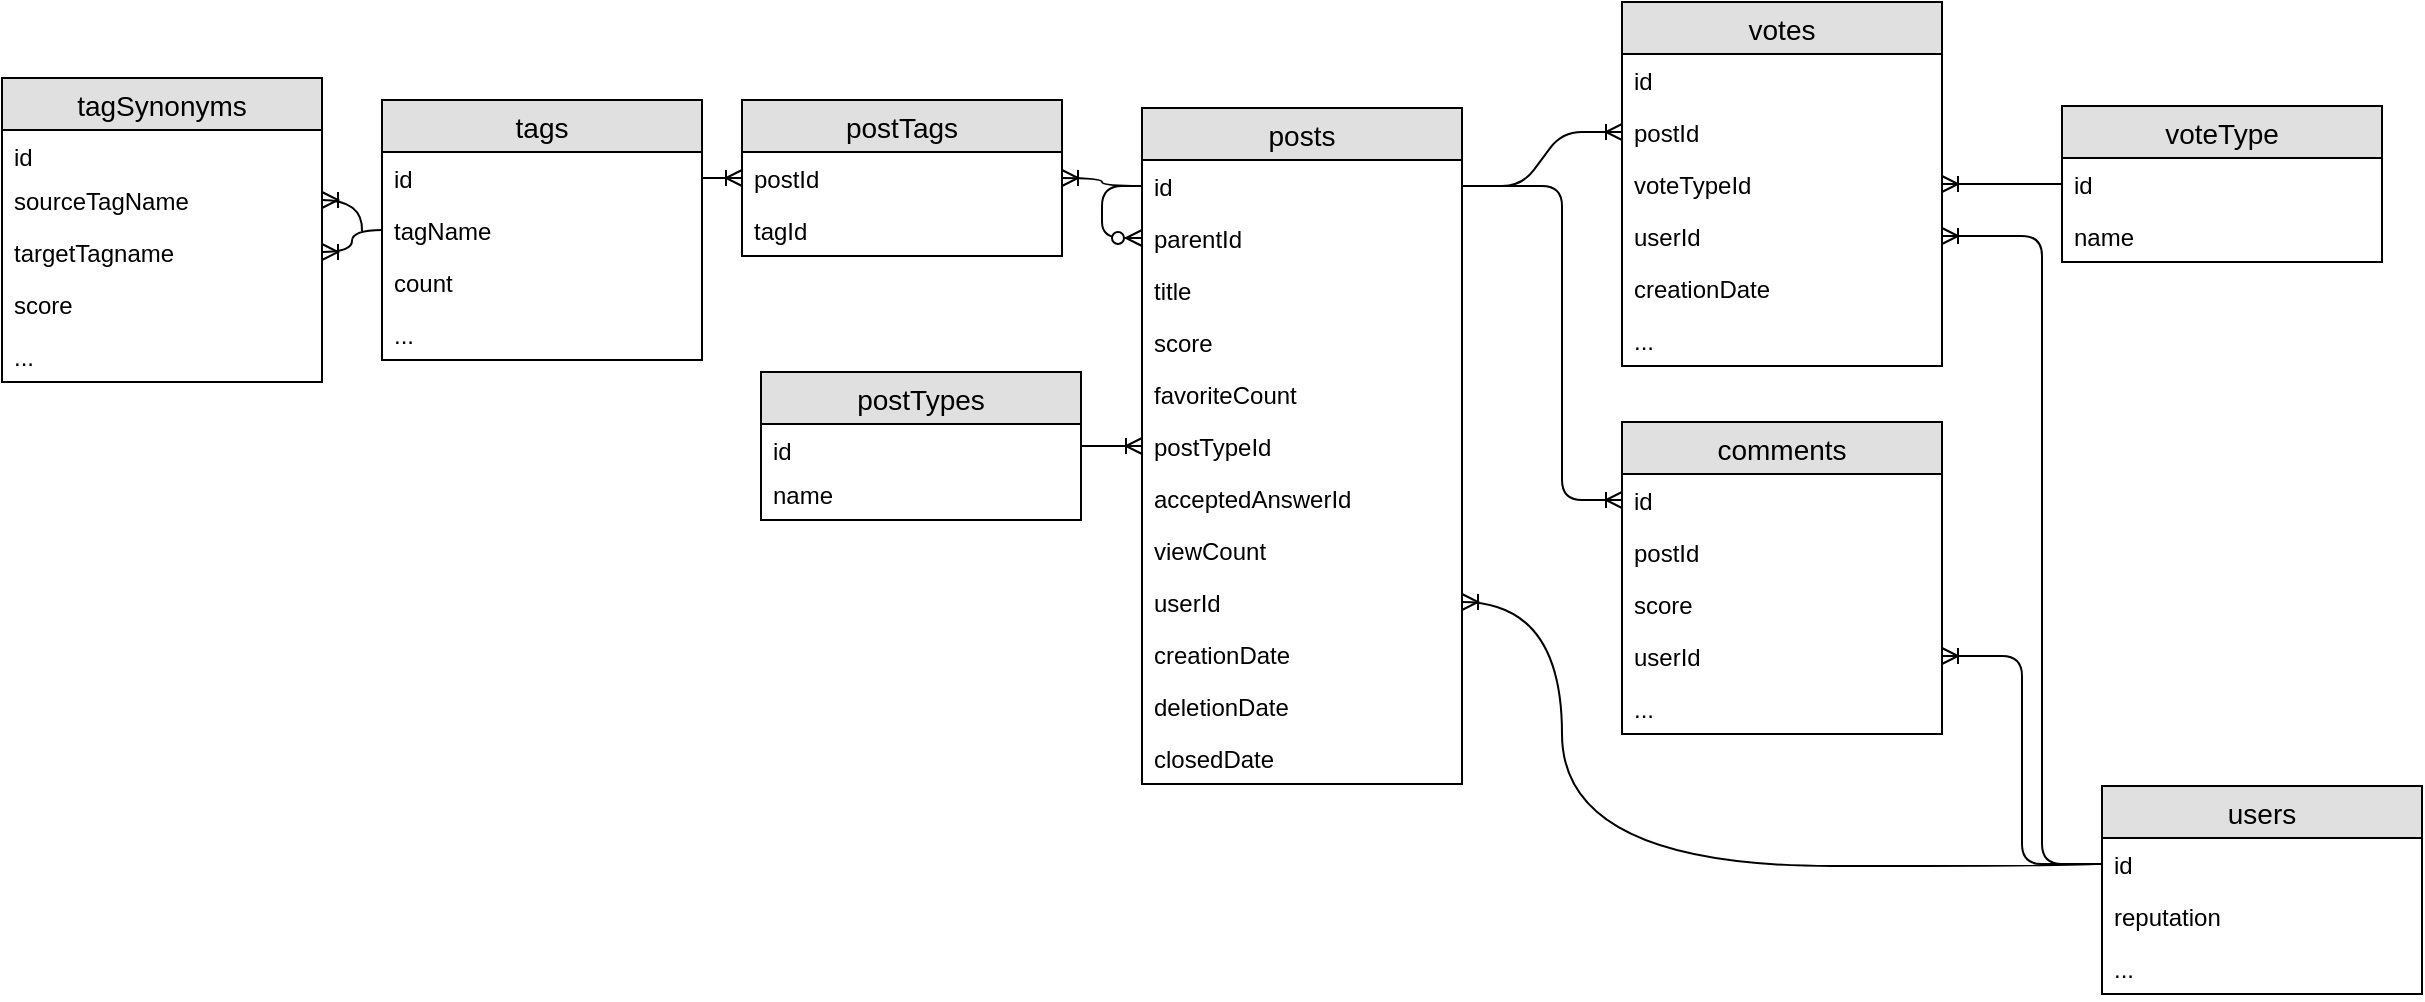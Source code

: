 <mxfile version="10.5.0" type="device"><diagram id="tFaCAAkXEermC74zBdfJ" name="Page-1"><mxGraphModel dx="2285" dy="908" grid="1" gridSize="10" guides="1" tooltips="1" connect="1" arrows="1" fold="1" page="1" pageScale="1" pageWidth="850" pageHeight="1100" math="0" shadow="0"><root><mxCell id="0"/><mxCell id="1" parent="0"/><mxCell id="hvu1UkXmNeSk4q7vdPGP-1" value="posts" style="swimlane;fontStyle=0;childLayout=stackLayout;horizontal=1;startSize=26;fillColor=#e0e0e0;horizontalStack=0;resizeParent=1;resizeParentMax=0;resizeLast=0;collapsible=1;marginBottom=0;swimlaneFillColor=#ffffff;align=center;fontSize=14;" vertex="1" parent="1"><mxGeometry x="60" y="364" width="160" height="338" as="geometry"/></mxCell><mxCell id="hvu1UkXmNeSk4q7vdPGP-2" value="id" style="text;strokeColor=none;fillColor=none;spacingLeft=4;spacingRight=4;overflow=hidden;rotatable=0;points=[[0,0.5],[1,0.5]];portConstraint=eastwest;fontSize=12;" vertex="1" parent="hvu1UkXmNeSk4q7vdPGP-1"><mxGeometry y="26" width="160" height="26" as="geometry"/></mxCell><mxCell id="hvu1UkXmNeSk4q7vdPGP-51" value="parentId" style="text;strokeColor=none;fillColor=none;spacingLeft=4;spacingRight=4;overflow=hidden;rotatable=0;points=[[0,0.5],[1,0.5]];portConstraint=eastwest;fontSize=12;" vertex="1" parent="hvu1UkXmNeSk4q7vdPGP-1"><mxGeometry y="52" width="160" height="26" as="geometry"/></mxCell><mxCell id="hvu1UkXmNeSk4q7vdPGP-61" value="title" style="text;strokeColor=none;fillColor=none;spacingLeft=4;spacingRight=4;overflow=hidden;rotatable=0;points=[[0,0.5],[1,0.5]];portConstraint=eastwest;fontSize=12;" vertex="1" parent="hvu1UkXmNeSk4q7vdPGP-1"><mxGeometry y="78" width="160" height="26" as="geometry"/></mxCell><mxCell id="hvu1UkXmNeSk4q7vdPGP-55" value="score" style="text;strokeColor=none;fillColor=none;spacingLeft=4;spacingRight=4;overflow=hidden;rotatable=0;points=[[0,0.5],[1,0.5]];portConstraint=eastwest;fontSize=12;" vertex="1" parent="hvu1UkXmNeSk4q7vdPGP-1"><mxGeometry y="104" width="160" height="26" as="geometry"/></mxCell><mxCell id="hvu1UkXmNeSk4q7vdPGP-63" value="favoriteCount" style="text;strokeColor=none;fillColor=none;spacingLeft=4;spacingRight=4;overflow=hidden;rotatable=0;points=[[0,0.5],[1,0.5]];portConstraint=eastwest;fontSize=12;" vertex="1" parent="hvu1UkXmNeSk4q7vdPGP-1"><mxGeometry y="130" width="160" height="26" as="geometry"/></mxCell><mxCell id="hvu1UkXmNeSk4q7vdPGP-3" value="postTypeId" style="text;strokeColor=none;fillColor=none;spacingLeft=4;spacingRight=4;overflow=hidden;rotatable=0;points=[[0,0.5],[1,0.5]];portConstraint=eastwest;fontSize=12;" vertex="1" parent="hvu1UkXmNeSk4q7vdPGP-1"><mxGeometry y="156" width="160" height="26" as="geometry"/></mxCell><mxCell id="hvu1UkXmNeSk4q7vdPGP-4" value="acceptedAnswerId" style="text;strokeColor=none;fillColor=none;spacingLeft=4;spacingRight=4;overflow=hidden;rotatable=0;points=[[0,0.5],[1,0.5]];portConstraint=eastwest;fontSize=12;" vertex="1" parent="hvu1UkXmNeSk4q7vdPGP-1"><mxGeometry y="182" width="160" height="26" as="geometry"/></mxCell><mxCell id="hvu1UkXmNeSk4q7vdPGP-52" value="viewCount" style="text;strokeColor=none;fillColor=none;spacingLeft=4;spacingRight=4;overflow=hidden;rotatable=0;points=[[0,0.5],[1,0.5]];portConstraint=eastwest;fontSize=12;" vertex="1" parent="hvu1UkXmNeSk4q7vdPGP-1"><mxGeometry y="208" width="160" height="26" as="geometry"/></mxCell><mxCell id="hvu1UkXmNeSk4q7vdPGP-56" value="userId" style="text;strokeColor=none;fillColor=none;spacingLeft=4;spacingRight=4;overflow=hidden;rotatable=0;points=[[0,0.5],[1,0.5]];portConstraint=eastwest;fontSize=12;" vertex="1" parent="hvu1UkXmNeSk4q7vdPGP-1"><mxGeometry y="234" width="160" height="26" as="geometry"/></mxCell><mxCell id="hvu1UkXmNeSk4q7vdPGP-53" value="creationDate" style="text;strokeColor=none;fillColor=none;spacingLeft=4;spacingRight=4;overflow=hidden;rotatable=0;points=[[0,0.5],[1,0.5]];portConstraint=eastwest;fontSize=12;" vertex="1" parent="hvu1UkXmNeSk4q7vdPGP-1"><mxGeometry y="260" width="160" height="26" as="geometry"/></mxCell><mxCell id="hvu1UkXmNeSk4q7vdPGP-54" value="deletionDate" style="text;strokeColor=none;fillColor=none;spacingLeft=4;spacingRight=4;overflow=hidden;rotatable=0;points=[[0,0.5],[1,0.5]];portConstraint=eastwest;fontSize=12;" vertex="1" parent="hvu1UkXmNeSk4q7vdPGP-1"><mxGeometry y="286" width="160" height="26" as="geometry"/></mxCell><mxCell id="hvu1UkXmNeSk4q7vdPGP-59" value="" style="edgeStyle=elbowEdgeStyle;fontSize=12;html=1;endArrow=ERzeroToMany;endFill=1;entryX=0;entryY=0.5;entryDx=0;entryDy=0;exitX=0;exitY=0.5;exitDx=0;exitDy=0;" edge="1" parent="hvu1UkXmNeSk4q7vdPGP-1" source="hvu1UkXmNeSk4q7vdPGP-2" target="hvu1UkXmNeSk4q7vdPGP-51"><mxGeometry width="100" height="100" relative="1" as="geometry"><mxPoint x="-340" y="96" as="sourcePoint"/><mxPoint x="-240" y="-4" as="targetPoint"/><Array as="points"><mxPoint x="-20" y="56"/></Array></mxGeometry></mxCell><mxCell id="hvu1UkXmNeSk4q7vdPGP-62" value="closedDate" style="text;strokeColor=none;fillColor=none;spacingLeft=4;spacingRight=4;overflow=hidden;rotatable=0;points=[[0,0.5],[1,0.5]];portConstraint=eastwest;fontSize=12;" vertex="1" parent="hvu1UkXmNeSk4q7vdPGP-1"><mxGeometry y="312" width="160" height="26" as="geometry"/></mxCell><mxCell id="hvu1UkXmNeSk4q7vdPGP-5" value="postTags" style="swimlane;fontStyle=0;childLayout=stackLayout;horizontal=1;startSize=26;fillColor=#e0e0e0;horizontalStack=0;resizeParent=1;resizeParentMax=0;resizeLast=0;collapsible=1;marginBottom=0;swimlaneFillColor=#ffffff;align=center;fontSize=14;" vertex="1" parent="1"><mxGeometry x="-140" y="360" width="160" height="78" as="geometry"/></mxCell><mxCell id="hvu1UkXmNeSk4q7vdPGP-6" value="postId" style="text;strokeColor=none;fillColor=none;spacingLeft=4;spacingRight=4;overflow=hidden;rotatable=0;points=[[0,0.5],[1,0.5]];portConstraint=eastwest;fontSize=12;" vertex="1" parent="hvu1UkXmNeSk4q7vdPGP-5"><mxGeometry y="26" width="160" height="26" as="geometry"/></mxCell><mxCell id="hvu1UkXmNeSk4q7vdPGP-7" value="tagId" style="text;strokeColor=none;fillColor=none;spacingLeft=4;spacingRight=4;overflow=hidden;rotatable=0;points=[[0,0.5],[1,0.5]];portConstraint=eastwest;fontSize=12;" vertex="1" parent="hvu1UkXmNeSk4q7vdPGP-5"><mxGeometry y="52" width="160" height="26" as="geometry"/></mxCell><mxCell id="hvu1UkXmNeSk4q7vdPGP-9" value="users" style="swimlane;fontStyle=0;childLayout=stackLayout;horizontal=1;startSize=26;fillColor=#e0e0e0;horizontalStack=0;resizeParent=1;resizeParentMax=0;resizeLast=0;collapsible=1;marginBottom=0;swimlaneFillColor=#ffffff;align=center;fontSize=14;" vertex="1" parent="1"><mxGeometry x="540" y="703" width="160" height="104" as="geometry"/></mxCell><mxCell id="hvu1UkXmNeSk4q7vdPGP-10" value="id" style="text;strokeColor=none;fillColor=none;spacingLeft=4;spacingRight=4;overflow=hidden;rotatable=0;points=[[0,0.5],[1,0.5]];portConstraint=eastwest;fontSize=12;" vertex="1" parent="hvu1UkXmNeSk4q7vdPGP-9"><mxGeometry y="26" width="160" height="26" as="geometry"/></mxCell><mxCell id="hvu1UkXmNeSk4q7vdPGP-11" value="reputation" style="text;strokeColor=none;fillColor=none;spacingLeft=4;spacingRight=4;overflow=hidden;rotatable=0;points=[[0,0.5],[1,0.5]];portConstraint=eastwest;fontSize=12;" vertex="1" parent="hvu1UkXmNeSk4q7vdPGP-9"><mxGeometry y="52" width="160" height="26" as="geometry"/></mxCell><mxCell id="hvu1UkXmNeSk4q7vdPGP-12" value="..." style="text;strokeColor=none;fillColor=none;spacingLeft=4;spacingRight=4;overflow=hidden;rotatable=0;points=[[0,0.5],[1,0.5]];portConstraint=eastwest;fontSize=12;" vertex="1" parent="hvu1UkXmNeSk4q7vdPGP-9"><mxGeometry y="78" width="160" height="26" as="geometry"/></mxCell><mxCell id="hvu1UkXmNeSk4q7vdPGP-13" value="comments" style="swimlane;fontStyle=0;childLayout=stackLayout;horizontal=1;startSize=26;fillColor=#e0e0e0;horizontalStack=0;resizeParent=1;resizeParentMax=0;resizeLast=0;collapsible=1;marginBottom=0;swimlaneFillColor=#ffffff;align=center;fontSize=14;" vertex="1" parent="1"><mxGeometry x="300" y="521" width="160" height="156" as="geometry"/></mxCell><mxCell id="hvu1UkXmNeSk4q7vdPGP-14" value="id" style="text;strokeColor=none;fillColor=none;spacingLeft=4;spacingRight=4;overflow=hidden;rotatable=0;points=[[0,0.5],[1,0.5]];portConstraint=eastwest;fontSize=12;" vertex="1" parent="hvu1UkXmNeSk4q7vdPGP-13"><mxGeometry y="26" width="160" height="26" as="geometry"/></mxCell><mxCell id="hvu1UkXmNeSk4q7vdPGP-81" value="postId" style="text;strokeColor=none;fillColor=none;spacingLeft=4;spacingRight=4;overflow=hidden;rotatable=0;points=[[0,0.5],[1,0.5]];portConstraint=eastwest;fontSize=12;" vertex="1" parent="hvu1UkXmNeSk4q7vdPGP-13"><mxGeometry y="52" width="160" height="26" as="geometry"/></mxCell><mxCell id="hvu1UkXmNeSk4q7vdPGP-15" value="score" style="text;strokeColor=none;fillColor=none;spacingLeft=4;spacingRight=4;overflow=hidden;rotatable=0;points=[[0,0.5],[1,0.5]];portConstraint=eastwest;fontSize=12;" vertex="1" parent="hvu1UkXmNeSk4q7vdPGP-13"><mxGeometry y="78" width="160" height="26" as="geometry"/></mxCell><mxCell id="hvu1UkXmNeSk4q7vdPGP-83" value="userId" style="text;strokeColor=none;fillColor=none;spacingLeft=4;spacingRight=4;overflow=hidden;rotatable=0;points=[[0,0.5],[1,0.5]];portConstraint=eastwest;fontSize=12;" vertex="1" parent="hvu1UkXmNeSk4q7vdPGP-13"><mxGeometry y="104" width="160" height="26" as="geometry"/></mxCell><mxCell id="hvu1UkXmNeSk4q7vdPGP-16" value="..." style="text;strokeColor=none;fillColor=none;spacingLeft=4;spacingRight=4;overflow=hidden;rotatable=0;points=[[0,0.5],[1,0.5]];portConstraint=eastwest;fontSize=12;" vertex="1" parent="hvu1UkXmNeSk4q7vdPGP-13"><mxGeometry y="130" width="160" height="26" as="geometry"/></mxCell><mxCell id="hvu1UkXmNeSk4q7vdPGP-17" value="tags" style="swimlane;fontStyle=0;childLayout=stackLayout;horizontal=1;startSize=26;fillColor=#e0e0e0;horizontalStack=0;resizeParent=1;resizeParentMax=0;resizeLast=0;collapsible=1;marginBottom=0;swimlaneFillColor=#ffffff;align=center;fontSize=14;" vertex="1" parent="1"><mxGeometry x="-320" y="360" width="160" height="130" as="geometry"/></mxCell><mxCell id="hvu1UkXmNeSk4q7vdPGP-18" value="id" style="text;strokeColor=none;fillColor=none;spacingLeft=4;spacingRight=4;overflow=hidden;rotatable=0;points=[[0,0.5],[1,0.5]];portConstraint=eastwest;fontSize=12;" vertex="1" parent="hvu1UkXmNeSk4q7vdPGP-17"><mxGeometry y="26" width="160" height="26" as="geometry"/></mxCell><mxCell id="hvu1UkXmNeSk4q7vdPGP-19" value="tagName" style="text;strokeColor=none;fillColor=none;spacingLeft=4;spacingRight=4;overflow=hidden;rotatable=0;points=[[0,0.5],[1,0.5]];portConstraint=eastwest;fontSize=12;" vertex="1" parent="hvu1UkXmNeSk4q7vdPGP-17"><mxGeometry y="52" width="160" height="26" as="geometry"/></mxCell><mxCell id="hvu1UkXmNeSk4q7vdPGP-20" value="count" style="text;strokeColor=none;fillColor=none;spacingLeft=4;spacingRight=4;overflow=hidden;rotatable=0;points=[[0,0.5],[1,0.5]];portConstraint=eastwest;fontSize=12;" vertex="1" parent="hvu1UkXmNeSk4q7vdPGP-17"><mxGeometry y="78" width="160" height="26" as="geometry"/></mxCell><mxCell id="hvu1UkXmNeSk4q7vdPGP-23" value="..." style="text;strokeColor=none;fillColor=none;spacingLeft=4;spacingRight=4;overflow=hidden;rotatable=0;points=[[0,0.5],[1,0.5]];portConstraint=eastwest;fontSize=12;" vertex="1" parent="hvu1UkXmNeSk4q7vdPGP-17"><mxGeometry y="104" width="160" height="26" as="geometry"/></mxCell><mxCell id="hvu1UkXmNeSk4q7vdPGP-24" value="tagSynonyms" style="swimlane;fontStyle=0;childLayout=stackLayout;horizontal=1;startSize=26;fillColor=#e0e0e0;horizontalStack=0;resizeParent=1;resizeParentMax=0;resizeLast=0;collapsible=1;marginBottom=0;swimlaneFillColor=#ffffff;align=center;fontSize=14;" vertex="1" parent="1"><mxGeometry x="-510" y="349" width="160" height="152" as="geometry"/></mxCell><mxCell id="hvu1UkXmNeSk4q7vdPGP-25" value="id" style="text;strokeColor=none;fillColor=none;spacingLeft=4;spacingRight=4;overflow=hidden;rotatable=0;points=[[0,0.5],[1,0.5]];portConstraint=eastwest;fontSize=12;" vertex="1" parent="hvu1UkXmNeSk4q7vdPGP-24"><mxGeometry y="26" width="160" height="22" as="geometry"/></mxCell><mxCell id="hvu1UkXmNeSk4q7vdPGP-26" value="sourceTagName" style="text;strokeColor=none;fillColor=none;spacingLeft=4;spacingRight=4;overflow=hidden;rotatable=0;points=[[0,0.5],[1,0.5]];portConstraint=eastwest;fontSize=12;" vertex="1" parent="hvu1UkXmNeSk4q7vdPGP-24"><mxGeometry y="48" width="160" height="26" as="geometry"/></mxCell><mxCell id="hvu1UkXmNeSk4q7vdPGP-27" value="targetTagname" style="text;strokeColor=none;fillColor=none;spacingLeft=4;spacingRight=4;overflow=hidden;rotatable=0;points=[[0,0.5],[1,0.5]];portConstraint=eastwest;fontSize=12;" vertex="1" parent="hvu1UkXmNeSk4q7vdPGP-24"><mxGeometry y="74" width="160" height="26" as="geometry"/></mxCell><mxCell id="hvu1UkXmNeSk4q7vdPGP-28" value="score" style="text;strokeColor=none;fillColor=none;spacingLeft=4;spacingRight=4;overflow=hidden;rotatable=0;points=[[0,0.5],[1,0.5]];portConstraint=eastwest;fontSize=12;" vertex="1" parent="hvu1UkXmNeSk4q7vdPGP-24"><mxGeometry y="100" width="160" height="26" as="geometry"/></mxCell><mxCell id="hvu1UkXmNeSk4q7vdPGP-64" value="..." style="text;strokeColor=none;fillColor=none;spacingLeft=4;spacingRight=4;overflow=hidden;rotatable=0;points=[[0,0.5],[1,0.5]];portConstraint=eastwest;fontSize=12;" vertex="1" parent="hvu1UkXmNeSk4q7vdPGP-24"><mxGeometry y="126" width="160" height="26" as="geometry"/></mxCell><mxCell id="hvu1UkXmNeSk4q7vdPGP-29" value="votes" style="swimlane;fontStyle=0;childLayout=stackLayout;horizontal=1;startSize=26;fillColor=#e0e0e0;horizontalStack=0;resizeParent=1;resizeParentMax=0;resizeLast=0;collapsible=1;marginBottom=0;swimlaneFillColor=#ffffff;align=center;fontSize=14;" vertex="1" parent="1"><mxGeometry x="300" y="311" width="160" height="182" as="geometry"/></mxCell><mxCell id="hvu1UkXmNeSk4q7vdPGP-30" value="id" style="text;strokeColor=none;fillColor=none;spacingLeft=4;spacingRight=4;overflow=hidden;rotatable=0;points=[[0,0.5],[1,0.5]];portConstraint=eastwest;fontSize=12;" vertex="1" parent="hvu1UkXmNeSk4q7vdPGP-29"><mxGeometry y="26" width="160" height="26" as="geometry"/></mxCell><mxCell id="hvu1UkXmNeSk4q7vdPGP-31" value="postId" style="text;strokeColor=none;fillColor=none;spacingLeft=4;spacingRight=4;overflow=hidden;rotatable=0;points=[[0,0.5],[1,0.5]];portConstraint=eastwest;fontSize=12;" vertex="1" parent="hvu1UkXmNeSk4q7vdPGP-29"><mxGeometry y="52" width="160" height="26" as="geometry"/></mxCell><mxCell id="hvu1UkXmNeSk4q7vdPGP-32" value="voteTypeId" style="text;strokeColor=none;fillColor=none;spacingLeft=4;spacingRight=4;overflow=hidden;rotatable=0;points=[[0,0.5],[1,0.5]];portConstraint=eastwest;fontSize=12;" vertex="1" parent="hvu1UkXmNeSk4q7vdPGP-29"><mxGeometry y="78" width="160" height="26" as="geometry"/></mxCell><mxCell id="hvu1UkXmNeSk4q7vdPGP-33" value="userId" style="text;strokeColor=none;fillColor=none;spacingLeft=4;spacingRight=4;overflow=hidden;rotatable=0;points=[[0,0.5],[1,0.5]];portConstraint=eastwest;fontSize=12;" vertex="1" parent="hvu1UkXmNeSk4q7vdPGP-29"><mxGeometry y="104" width="160" height="26" as="geometry"/></mxCell><mxCell id="hvu1UkXmNeSk4q7vdPGP-34" value="creationDate" style="text;strokeColor=none;fillColor=none;spacingLeft=4;spacingRight=4;overflow=hidden;rotatable=0;points=[[0,0.5],[1,0.5]];portConstraint=eastwest;fontSize=12;" vertex="1" parent="hvu1UkXmNeSk4q7vdPGP-29"><mxGeometry y="130" width="160" height="26" as="geometry"/></mxCell><mxCell id="hvu1UkXmNeSk4q7vdPGP-35" value="..." style="text;strokeColor=none;fillColor=none;spacingLeft=4;spacingRight=4;overflow=hidden;rotatable=0;points=[[0,0.5],[1,0.5]];portConstraint=eastwest;fontSize=12;" vertex="1" parent="hvu1UkXmNeSk4q7vdPGP-29"><mxGeometry y="156" width="160" height="26" as="geometry"/></mxCell><mxCell id="hvu1UkXmNeSk4q7vdPGP-36" value="voteType" style="swimlane;fontStyle=0;childLayout=stackLayout;horizontal=1;startSize=26;fillColor=#e0e0e0;horizontalStack=0;resizeParent=1;resizeParentMax=0;resizeLast=0;collapsible=1;marginBottom=0;swimlaneFillColor=#ffffff;align=center;fontSize=14;" vertex="1" parent="1"><mxGeometry x="520" y="363" width="160" height="78" as="geometry"/></mxCell><mxCell id="hvu1UkXmNeSk4q7vdPGP-37" value="id" style="text;strokeColor=none;fillColor=none;spacingLeft=4;spacingRight=4;overflow=hidden;rotatable=0;points=[[0,0.5],[1,0.5]];portConstraint=eastwest;fontSize=12;" vertex="1" parent="hvu1UkXmNeSk4q7vdPGP-36"><mxGeometry y="26" width="160" height="26" as="geometry"/></mxCell><mxCell id="hvu1UkXmNeSk4q7vdPGP-38" value="name" style="text;strokeColor=none;fillColor=none;spacingLeft=4;spacingRight=4;overflow=hidden;rotatable=0;points=[[0,0.5],[1,0.5]];portConstraint=eastwest;fontSize=12;" vertex="1" parent="hvu1UkXmNeSk4q7vdPGP-36"><mxGeometry y="52" width="160" height="26" as="geometry"/></mxCell><mxCell id="hvu1UkXmNeSk4q7vdPGP-40" value="postTypes" style="swimlane;fontStyle=0;childLayout=stackLayout;horizontal=1;startSize=26;fillColor=#e0e0e0;horizontalStack=0;resizeParent=1;resizeParentMax=0;resizeLast=0;collapsible=1;marginBottom=0;swimlaneFillColor=#ffffff;align=center;fontSize=14;" vertex="1" parent="1"><mxGeometry x="-130.5" y="496" width="160" height="74" as="geometry"/></mxCell><mxCell id="hvu1UkXmNeSk4q7vdPGP-41" value="id" style="text;strokeColor=none;fillColor=none;spacingLeft=4;spacingRight=4;overflow=hidden;rotatable=0;points=[[0,0.5],[1,0.5]];portConstraint=eastwest;fontSize=12;" vertex="1" parent="hvu1UkXmNeSk4q7vdPGP-40"><mxGeometry y="26" width="160" height="22" as="geometry"/></mxCell><mxCell id="hvu1UkXmNeSk4q7vdPGP-42" value="name" style="text;strokeColor=none;fillColor=none;spacingLeft=4;spacingRight=4;overflow=hidden;rotatable=0;points=[[0,0.5],[1,0.5]];portConstraint=eastwest;fontSize=12;" vertex="1" parent="hvu1UkXmNeSk4q7vdPGP-40"><mxGeometry y="48" width="160" height="26" as="geometry"/></mxCell><mxCell id="hvu1UkXmNeSk4q7vdPGP-43" value="" style="fontSize=12;html=1;endArrow=ERoneToMany;exitX=0;exitY=0.5;exitDx=0;exitDy=0;entryX=1;entryY=0.5;entryDx=0;entryDy=0;edgeStyle=orthogonalEdgeStyle;curved=1;" edge="1" parent="1" source="hvu1UkXmNeSk4q7vdPGP-2" target="hvu1UkXmNeSk4q7vdPGP-6"><mxGeometry width="100" height="100" relative="1" as="geometry"><mxPoint x="390" y="480" as="sourcePoint"/><mxPoint x="480" y="490" as="targetPoint"/></mxGeometry></mxCell><mxCell id="hvu1UkXmNeSk4q7vdPGP-49" value="" style="fontSize=12;html=1;endArrow=ERoneToMany;edgeStyle=elbowEdgeStyle;entryX=0;entryY=0.5;entryDx=0;entryDy=0;exitX=1;exitY=0.5;exitDx=0;exitDy=0;" edge="1" parent="1" source="hvu1UkXmNeSk4q7vdPGP-18" target="hvu1UkXmNeSk4q7vdPGP-6"><mxGeometry width="100" height="100" relative="1" as="geometry"><mxPoint x="-220" y="374" as="sourcePoint"/><mxPoint x="-150" y="399" as="targetPoint"/></mxGeometry></mxCell><mxCell id="hvu1UkXmNeSk4q7vdPGP-57" value="" style="fontSize=12;html=1;endArrow=ERoneToMany;elbow=vertical;exitX=0;exitY=0.5;exitDx=0;exitDy=0;entryX=1;entryY=0.5;entryDx=0;entryDy=0;edgeStyle=orthogonalEdgeStyle;curved=1;" edge="1" parent="1" source="hvu1UkXmNeSk4q7vdPGP-10" target="hvu1UkXmNeSk4q7vdPGP-56"><mxGeometry width="100" height="100" relative="1" as="geometry"><mxPoint x="330.206" y="557.588" as="sourcePoint"/><mxPoint x="220.794" y="557.588" as="targetPoint"/><Array as="points"><mxPoint x="270" y="743"/><mxPoint x="270" y="611"/></Array></mxGeometry></mxCell><mxCell id="hvu1UkXmNeSk4q7vdPGP-60" value="" style="edgeStyle=entityRelationEdgeStyle;fontSize=12;html=1;endArrow=ERoneToMany;entryX=0;entryY=0.5;entryDx=0;entryDy=0;exitX=1;exitY=0.5;exitDx=0;exitDy=0;" edge="1" parent="1" source="hvu1UkXmNeSk4q7vdPGP-41" target="hvu1UkXmNeSk4q7vdPGP-3"><mxGeometry width="100" height="100" relative="1" as="geometry"><mxPoint x="-40" y="488.5" as="sourcePoint"/><mxPoint x="40.294" y="487.971" as="targetPoint"/></mxGeometry></mxCell><mxCell id="hvu1UkXmNeSk4q7vdPGP-67" value="" style="fontSize=12;html=1;endArrow=ERoneToMany;entryX=1;entryY=0.5;entryDx=0;entryDy=0;edgeStyle=orthogonalEdgeStyle;curved=1;" edge="1" parent="1" target="hvu1UkXmNeSk4q7vdPGP-26"><mxGeometry width="100" height="100" relative="1" as="geometry"><mxPoint x="-330" y="425.5" as="sourcePoint"/><mxPoint x="170" y="319.5" as="targetPoint"/></mxGeometry></mxCell><mxCell id="hvu1UkXmNeSk4q7vdPGP-68" value="" style="fontSize=12;html=1;endArrow=ERoneToMany;entryX=1;entryY=0.5;entryDx=0;entryDy=0;exitX=0;exitY=0.5;exitDx=0;exitDy=0;edgeStyle=orthogonalEdgeStyle;curved=1;" edge="1" parent="1" source="hvu1UkXmNeSk4q7vdPGP-19" target="hvu1UkXmNeSk4q7vdPGP-27"><mxGeometry width="100" height="100" relative="1" as="geometry"><mxPoint x="-490" y="611.5" as="sourcePoint"/><mxPoint x="-490" y="591.5" as="targetPoint"/></mxGeometry></mxCell><mxCell id="hvu1UkXmNeSk4q7vdPGP-77" value="" style="edgeStyle=entityRelationEdgeStyle;fontSize=12;html=1;endArrow=ERoneToMany;exitX=1;exitY=0.5;exitDx=0;exitDy=0;entryX=0;entryY=0.5;entryDx=0;entryDy=0;" edge="1" parent="1" source="hvu1UkXmNeSk4q7vdPGP-2" target="hvu1UkXmNeSk4q7vdPGP-31"><mxGeometry width="100" height="100" relative="1" as="geometry"><mxPoint x="229.706" y="412.588" as="sourcePoint"/><mxPoint x="329.706" y="320.824" as="targetPoint"/></mxGeometry></mxCell><mxCell id="hvu1UkXmNeSk4q7vdPGP-78" value="" style="fontSize=12;html=1;endArrow=ERoneToMany;exitX=0;exitY=0.5;exitDx=0;exitDy=0;edgeStyle=elbowEdgeStyle;" edge="1" parent="1" source="hvu1UkXmNeSk4q7vdPGP-10" target="hvu1UkXmNeSk4q7vdPGP-33"><mxGeometry width="100" height="100" relative="1" as="geometry"><mxPoint x="460.294" y="319.471" as="sourcePoint"/><mxPoint x="389.706" y="321.824" as="targetPoint"/><Array as="points"><mxPoint x="510" y="540"/><mxPoint x="540" y="581"/></Array></mxGeometry></mxCell><mxCell id="hvu1UkXmNeSk4q7vdPGP-79" style="edgeStyle=elbowEdgeStyle;rounded=0;orthogonalLoop=1;jettySize=auto;html=1;exitX=0.25;exitY=0;exitDx=0;exitDy=0;" edge="1" parent="1" source="hvu1UkXmNeSk4q7vdPGP-17" target="hvu1UkXmNeSk4q7vdPGP-17"><mxGeometry relative="1" as="geometry"/></mxCell><mxCell id="hvu1UkXmNeSk4q7vdPGP-80" value="" style="fontSize=12;html=1;endArrow=ERoneToMany;exitX=0;exitY=0.5;exitDx=0;exitDy=0;edgeStyle=elbowEdgeStyle;entryX=1;entryY=0.5;entryDx=0;entryDy=0;" edge="1" parent="1" source="hvu1UkXmNeSk4q7vdPGP-37" target="hvu1UkXmNeSk4q7vdPGP-32"><mxGeometry width="100" height="100" relative="1" as="geometry"><mxPoint x="580.294" y="713.588" as="sourcePoint"/><mxPoint x="470" y="570.0" as="targetPoint"/></mxGeometry></mxCell><mxCell id="hvu1UkXmNeSk4q7vdPGP-82" value="" style="fontSize=12;html=1;endArrow=ERoneToMany;exitX=1;exitY=0.5;exitDx=0;exitDy=0;edgeStyle=elbowEdgeStyle;entryX=0;entryY=0.5;entryDx=0;entryDy=0;" edge="1" parent="1" source="hvu1UkXmNeSk4q7vdPGP-2" target="hvu1UkXmNeSk4q7vdPGP-14"><mxGeometry width="100" height="100" relative="1" as="geometry"><mxPoint x="689.706" y="543.176" as="sourcePoint"/><mxPoint x="569.706" y="543.176" as="targetPoint"/><Array as="points"><mxPoint x="270" y="480"/></Array></mxGeometry></mxCell><mxCell id="hvu1UkXmNeSk4q7vdPGP-85" value="" style="fontSize=12;html=1;endArrow=ERoneToMany;exitX=0;exitY=0.5;exitDx=0;exitDy=0;edgeStyle=elbowEdgeStyle;entryX=1;entryY=0.5;entryDx=0;entryDy=0;" edge="1" parent="1" source="hvu1UkXmNeSk4q7vdPGP-10" target="hvu1UkXmNeSk4q7vdPGP-83"><mxGeometry width="100" height="100" relative="1" as="geometry"><mxPoint x="559.857" y="816.571" as="sourcePoint"/><mxPoint x="470" y="438.0" as="targetPoint"/></mxGeometry></mxCell></root></mxGraphModel></diagram></mxfile>